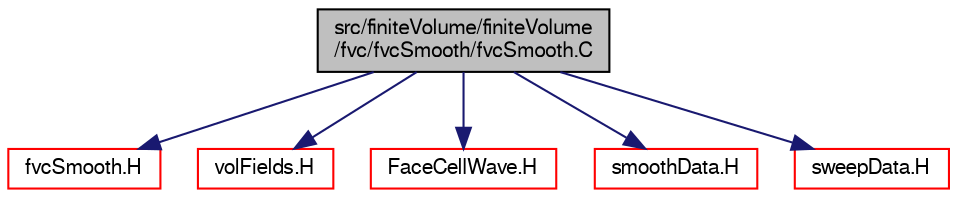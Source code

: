 digraph "src/finiteVolume/finiteVolume/fvc/fvcSmooth/fvcSmooth.C"
{
  bgcolor="transparent";
  edge [fontname="FreeSans",fontsize="10",labelfontname="FreeSans",labelfontsize="10"];
  node [fontname="FreeSans",fontsize="10",shape=record];
  Node0 [label="src/finiteVolume/finiteVolume\l/fvc/fvcSmooth/fvcSmooth.C",height=0.2,width=0.4,color="black", fillcolor="grey75", style="filled", fontcolor="black"];
  Node0 -> Node1 [color="midnightblue",fontsize="10",style="solid",fontname="FreeSans"];
  Node1 [label="fvcSmooth.H",height=0.2,width=0.4,color="red",URL="$a03014.html",tooltip="Provides functions smooth spread and sweep which use the FaceCellWave algorithm to smooth and redistr..."];
  Node0 -> Node60 [color="midnightblue",fontsize="10",style="solid",fontname="FreeSans"];
  Node60 [label="volFields.H",height=0.2,width=0.4,color="red",URL="$a02750.html"];
  Node0 -> Node301 [color="midnightblue",fontsize="10",style="solid",fontname="FreeSans"];
  Node301 [label="FaceCellWave.H",height=0.2,width=0.4,color="red",URL="$a07163.html"];
  Node0 -> Node302 [color="midnightblue",fontsize="10",style="solid",fontname="FreeSans"];
  Node302 [label="smoothData.H",height=0.2,width=0.4,color="red",URL="$a03017.html"];
  Node0 -> Node304 [color="midnightblue",fontsize="10",style="solid",fontname="FreeSans"];
  Node304 [label="sweepData.H",height=0.2,width=0.4,color="red",URL="$a03023.html"];
}
